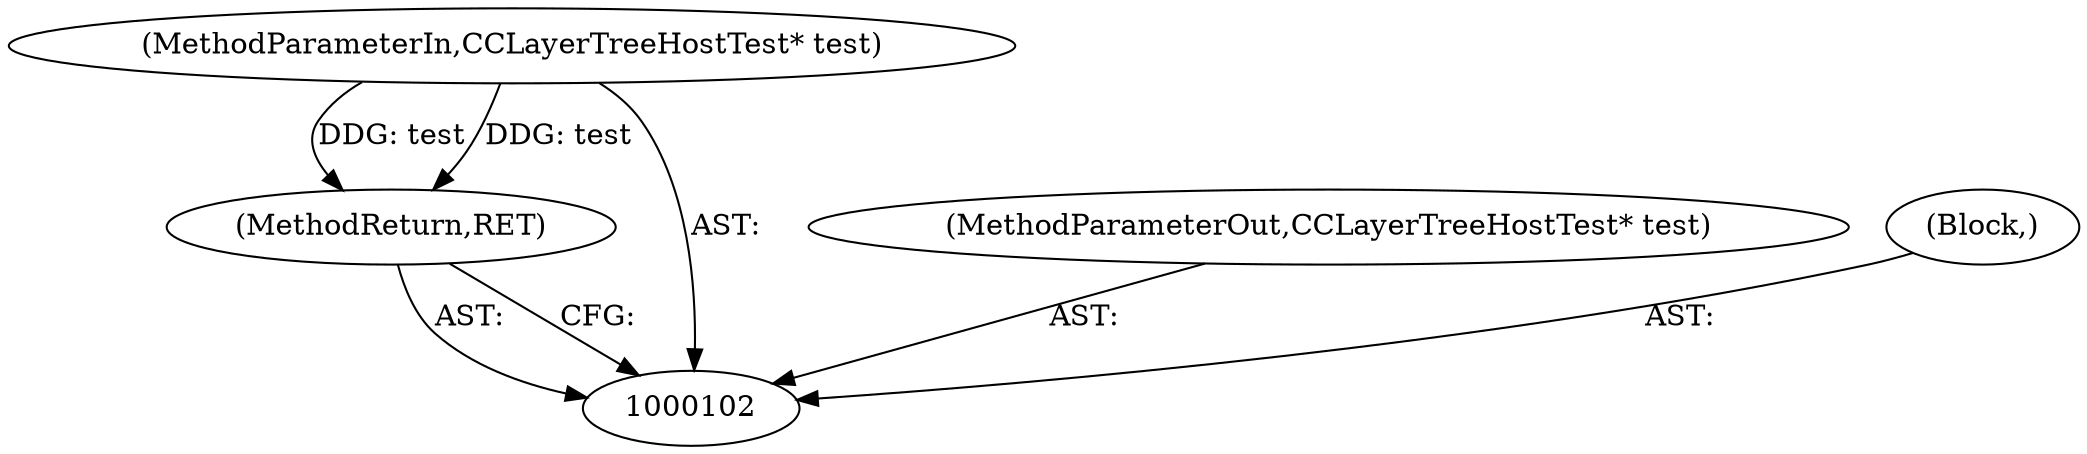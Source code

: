 digraph "0_Chrome_88c4913f11967abfd08a8b22b4423710322ac49b_8" {
"1000105" [label="(MethodReturn,RET)"];
"1000103" [label="(MethodParameterIn,CCLayerTreeHostTest* test)"];
"1000237" [label="(MethodParameterOut,CCLayerTreeHostTest* test)"];
"1000104" [label="(Block,)"];
"1000105" -> "1000102"  [label="AST: "];
"1000105" -> "1000102"  [label="CFG: "];
"1000103" -> "1000105"  [label="DDG: test"];
"1000103" -> "1000102"  [label="AST: "];
"1000103" -> "1000105"  [label="DDG: test"];
"1000237" -> "1000102"  [label="AST: "];
"1000104" -> "1000102"  [label="AST: "];
}
